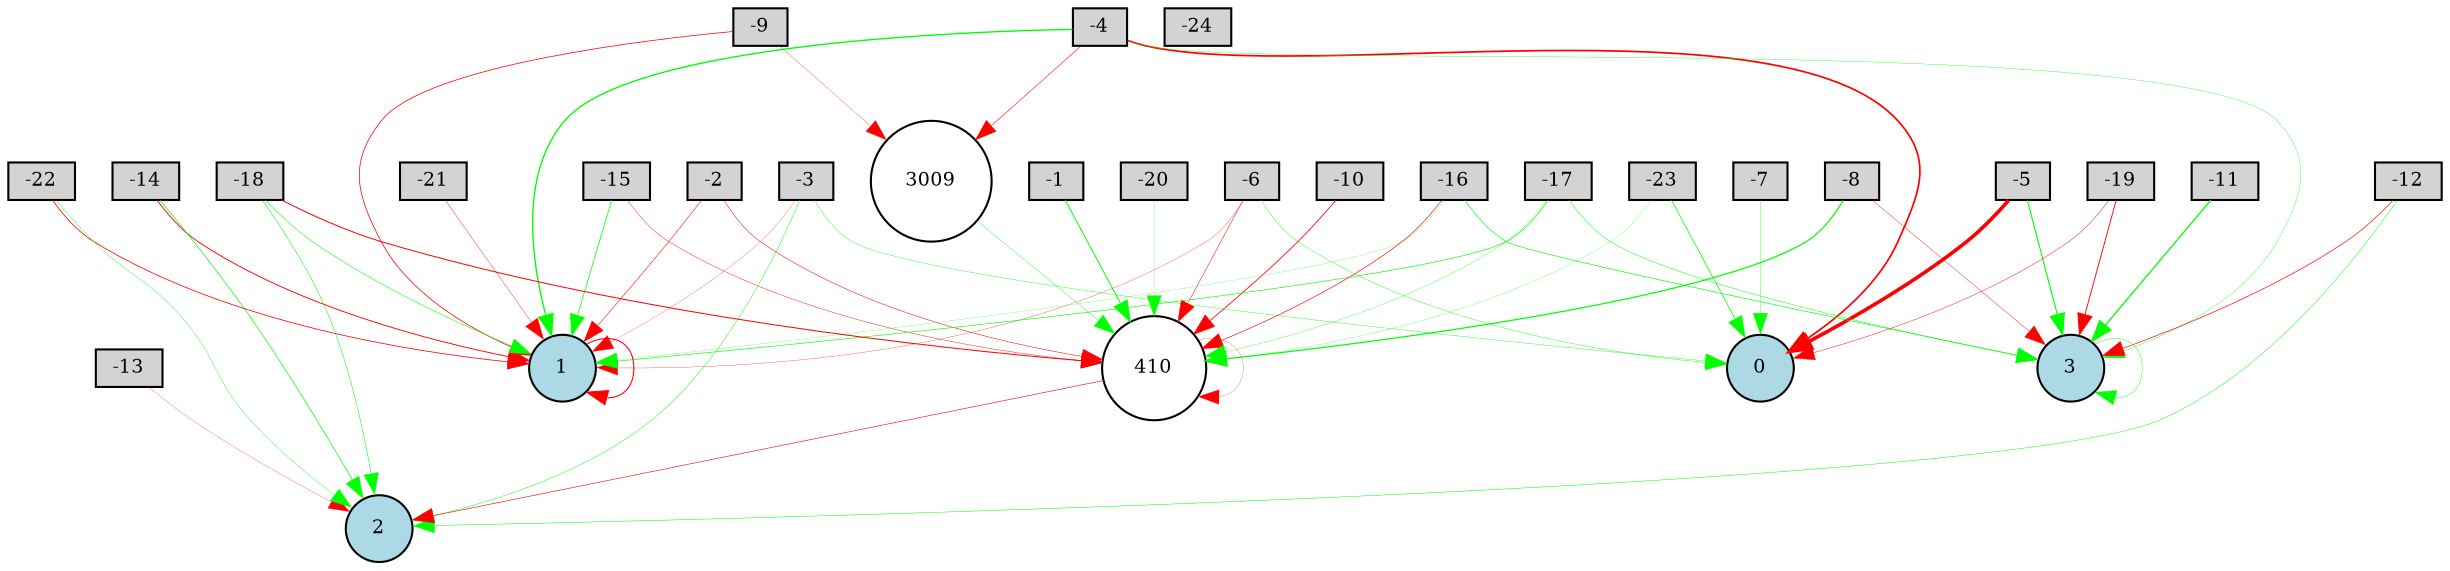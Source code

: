 digraph {
	node [fontsize=9 height=0.2 shape=circle width=0.2]
	-1 [fillcolor=lightgray shape=box style=filled]
	-2 [fillcolor=lightgray shape=box style=filled]
	-3 [fillcolor=lightgray shape=box style=filled]
	-4 [fillcolor=lightgray shape=box style=filled]
	-5 [fillcolor=lightgray shape=box style=filled]
	-6 [fillcolor=lightgray shape=box style=filled]
	-7 [fillcolor=lightgray shape=box style=filled]
	-8 [fillcolor=lightgray shape=box style=filled]
	-9 [fillcolor=lightgray shape=box style=filled]
	-10 [fillcolor=lightgray shape=box style=filled]
	-11 [fillcolor=lightgray shape=box style=filled]
	-12 [fillcolor=lightgray shape=box style=filled]
	-13 [fillcolor=lightgray shape=box style=filled]
	-14 [fillcolor=lightgray shape=box style=filled]
	-15 [fillcolor=lightgray shape=box style=filled]
	-16 [fillcolor=lightgray shape=box style=filled]
	-17 [fillcolor=lightgray shape=box style=filled]
	-18 [fillcolor=lightgray shape=box style=filled]
	-19 [fillcolor=lightgray shape=box style=filled]
	-20 [fillcolor=lightgray shape=box style=filled]
	-21 [fillcolor=lightgray shape=box style=filled]
	-22 [fillcolor=lightgray shape=box style=filled]
	-23 [fillcolor=lightgray shape=box style=filled]
	-24 [fillcolor=lightgray shape=box style=filled]
	0 [fillcolor=lightblue style=filled]
	1 [fillcolor=lightblue style=filled]
	2 [fillcolor=lightblue style=filled]
	3 [fillcolor=lightblue style=filled]
	3009 [fillcolor=white style=filled]
	410 [fillcolor=white style=filled]
	-23 -> 0 [color=green penwidth=0.3568566185514359 style=solid]
	-15 -> 410 [color=red penwidth=0.2036657609162097 style=solid]
	-19 -> 3 [color=red penwidth=0.4410030093723347 style=solid]
	-16 -> 3 [color=green penwidth=0.31375054825934745 style=solid]
	-17 -> 3 [color=green penwidth=0.2336166646664682 style=solid]
	410 -> 2 [color=red penwidth=0.2815109988475556 style=solid]
	-18 -> 1 [color=green penwidth=0.2642216228448627 style=solid]
	-21 -> 1 [color=red penwidth=0.1872840054367929 style=solid]
	-17 -> 1 [color=green penwidth=0.30437786883782564 style=solid]
	-2 -> 1 [color=red penwidth=0.2582519308301504 style=solid]
	-18 -> 410 [color=red penwidth=0.48370950484766373 style=solid]
	3 -> 3 [color=green penwidth=0.20439873619733018 style=solid]
	-14 -> 2 [color=green penwidth=0.3317137655015037 style=solid]
	-6 -> 0 [color=green penwidth=0.1957610704970903 style=solid]
	-15 -> 1 [color=green penwidth=0.359885755102873 style=solid]
	-4 -> 3 [color=green penwidth=0.16810289136825057 style=solid]
	-20 -> 410 [color=green penwidth=0.10765930699860926 style=solid]
	-13 -> 2 [color=red penwidth=0.120787881051925 style=solid]
	-3 -> 2 [color=green penwidth=0.22367459447399674 style=solid]
	-16 -> 410 [color=red penwidth=0.3043201444793905 style=solid]
	-22 -> 1 [color=red penwidth=0.3698572193758535 style=solid]
	-12 -> 2 [color=green penwidth=0.2282018472079221 style=solid]
	-4 -> 3009 [color=red penwidth=0.2671373269756447 style=solid]
	-18 -> 2 [color=green penwidth=0.2555990110563662 style=solid]
	1 -> 1 [color=red penwidth=0.5175110470682988 style=solid]
	-5 -> 0 [color=red penwidth=1.7431845869212297 style=solid]
	-6 -> 1 [color=red penwidth=0.13922557937709185 style=solid]
	410 -> 410 [color=red penwidth=0.10990550781402222 style=solid]
	3009 -> 410 [color=green penwidth=0.18824468018190313 style=solid]
	-9 -> 1 [color=red penwidth=0.3610359831872777 style=solid]
	-11 -> 3 [color=green penwidth=0.6215979167485823 style=solid]
	-16 -> 1 [color=green penwidth=0.10961126565857272 style=solid]
	-3 -> 1 [color=red penwidth=0.11919652036688932 style=solid]
	-8 -> 3 [color=red penwidth=0.194374950425435 style=solid]
	-1 -> 410 [color=green penwidth=0.4593367068820793 style=solid]
	-4 -> 0 [color=red penwidth=0.8235775024061175 style=solid]
	-5 -> 3 [color=green penwidth=0.5299156714906718 style=solid]
	-19 -> 0 [color=red penwidth=0.21771141613091716 style=solid]
	-22 -> 2 [color=green penwidth=0.18115657419744238 style=solid]
	-23 -> 410 [color=green penwidth=0.11364464700734472 style=solid]
	-2 -> 410 [color=red penwidth=0.24773952866498736 style=solid]
	-12 -> 3 [color=red penwidth=0.320470011399254 style=solid]
	-10 -> 410 [color=red penwidth=0.3957032655855325 style=solid]
	-7 -> 0 [color=green penwidth=0.16774033050164258 style=solid]
	-3 -> 0 [color=green penwidth=0.18591445849042515 style=solid]
	-4 -> 1 [color=green penwidth=0.6527973642797137 style=solid]
	-14 -> 1 [color=red penwidth=0.44011047350218657 style=solid]
	-9 -> 3009 [color=red penwidth=0.1353288734938758 style=solid]
	-8 -> 410 [color=green penwidth=0.5900613205377432 style=solid]
	-6 -> 410 [color=red penwidth=0.2406486529964089 style=solid]
	-17 -> 410 [color=green penwidth=0.15331836209428013 style=solid]
}
